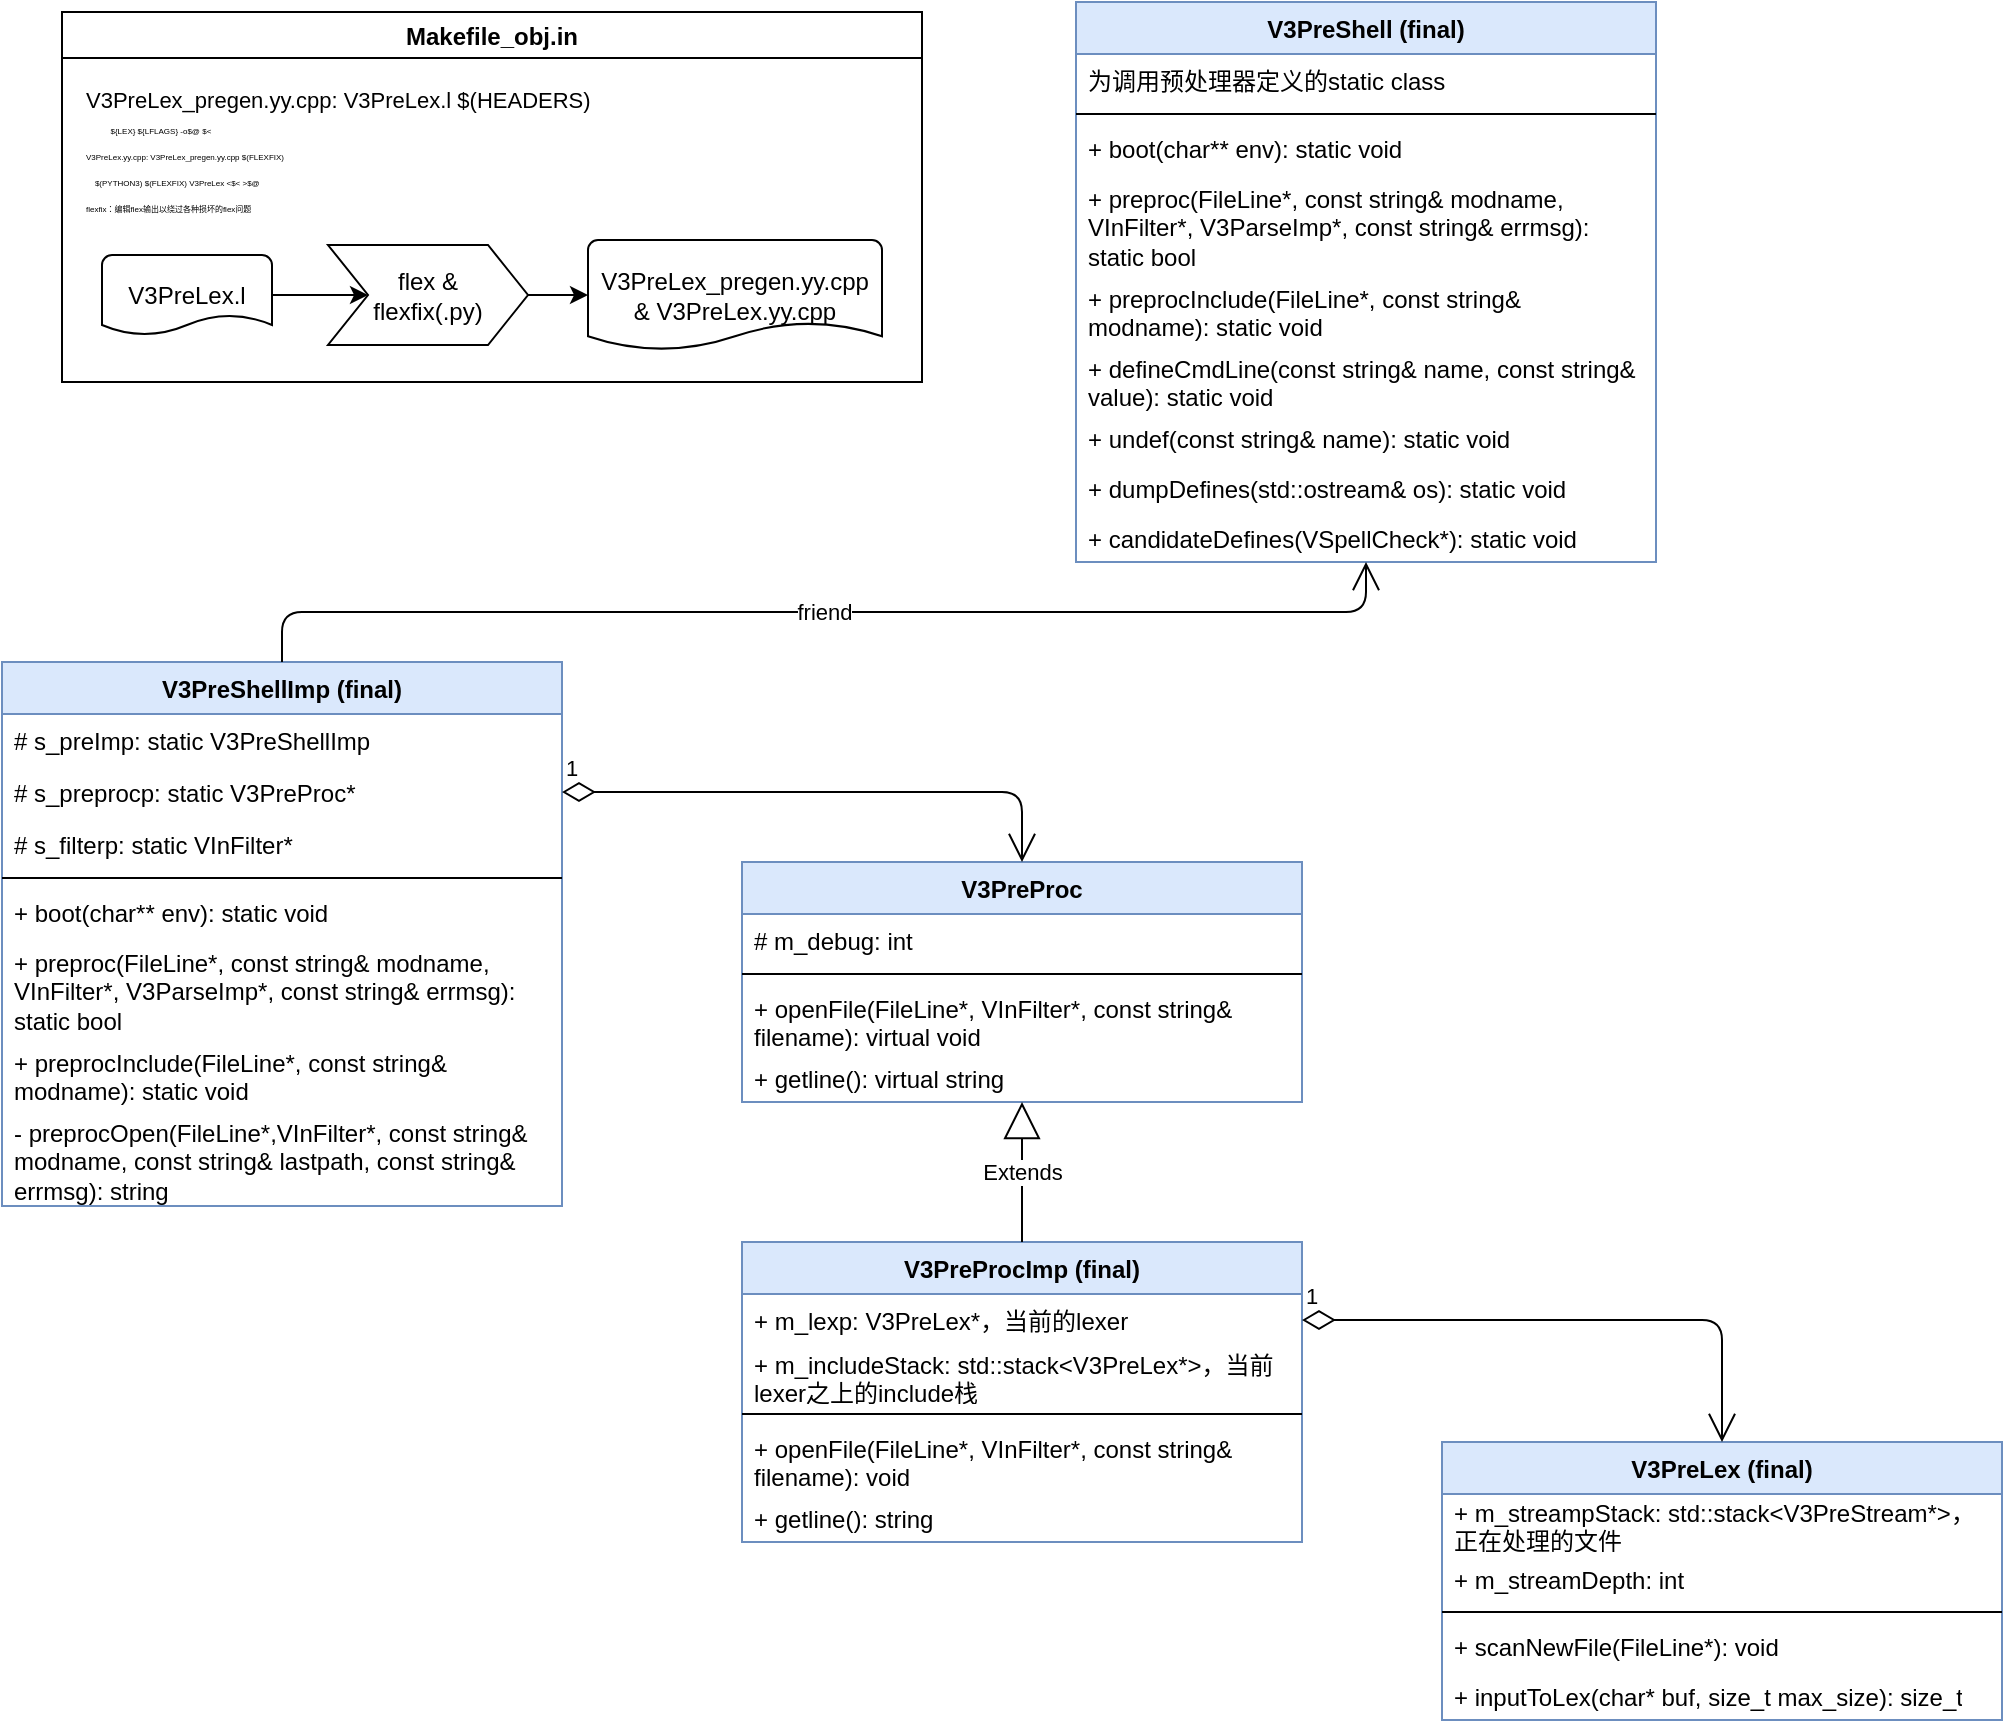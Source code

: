 <mxfile version="14.8.4" type="github">
  <diagram id="IGmrRcJs-5kOvxcU8E9H" name="第 1 页">
    <mxGraphModel dx="2337" dy="635" grid="1" gridSize="10" guides="1" tooltips="1" connect="1" arrows="1" fold="1" page="1" pageScale="1" pageWidth="1169" pageHeight="827" math="0" shadow="0">
      <root>
        <mxCell id="0" />
        <mxCell id="1" parent="0" />
        <mxCell id="jy8tWq2FMprEvK_Brc5D-1" value="Makefile_obj.in" style="swimlane;strokeWidth=1;" vertex="1" parent="1">
          <mxGeometry x="-1090" y="45" width="430" height="185" as="geometry" />
        </mxCell>
        <mxCell id="jy8tWq2FMprEvK_Brc5D-8" value="&lt;font style=&quot;font-size: 11px&quot;&gt;V3PreLex_pregen.yy.cpp: V3PreLex.l $(HEADERS)&lt;br&gt;&amp;nbsp; &amp;nbsp;&amp;nbsp;&lt;span style=&quot;font-size: 4px ; text-align: center&quot;&gt;${LEX} ${LFLAGS} -o$@ $&amp;lt;&lt;br&gt;V3PreLex.yy.cpp: V3PreLex_pregen.yy.cpp $(FLEXFIX)&lt;br&gt;&amp;nbsp; &amp;nbsp; $(PYTHON3) $(FLEXFIX) V3PreLex &amp;lt;$&amp;lt; &amp;gt;$@&lt;br&gt;flexfix：编辑flex输出以绕过各种损坏的flex问题&lt;br&gt;&lt;/span&gt;&lt;/font&gt;" style="text;whiteSpace=wrap;html=1;fontSize=4;verticalAlign=middle;align=left;" vertex="1" parent="jy8tWq2FMprEvK_Brc5D-1">
          <mxGeometry x="10" y="35" width="410" height="70" as="geometry" />
        </mxCell>
        <mxCell id="jy8tWq2FMprEvK_Brc5D-9" value="V3PreLex.l" style="strokeWidth=1;html=1;shape=mxgraph.flowchart.document2;whiteSpace=wrap;size=0.25;" vertex="1" parent="jy8tWq2FMprEvK_Brc5D-1">
          <mxGeometry x="20" y="121.5" width="85" height="40" as="geometry" />
        </mxCell>
        <mxCell id="jy8tWq2FMprEvK_Brc5D-10" value="flex &amp;amp;&lt;br&gt;flexfix(.py)" style="shape=step;perimeter=stepPerimeter;whiteSpace=wrap;html=1;fixedSize=1;strokeWidth=1;" vertex="1" parent="jy8tWq2FMprEvK_Brc5D-1">
          <mxGeometry x="133" y="116.5" width="100" height="50" as="geometry" />
        </mxCell>
        <mxCell id="jy8tWq2FMprEvK_Brc5D-11" value="" style="edgeStyle=orthogonalEdgeStyle;rounded=0;jumpSize=6;orthogonalLoop=1;jettySize=auto;html=1;strokeWidth=1;" edge="1" parent="jy8tWq2FMprEvK_Brc5D-1" source="jy8tWq2FMprEvK_Brc5D-9" target="jy8tWq2FMprEvK_Brc5D-10">
          <mxGeometry relative="1" as="geometry" />
        </mxCell>
        <mxCell id="jy8tWq2FMprEvK_Brc5D-12" value="V3PreLex_pregen.yy.cpp&lt;br&gt;&amp;amp;&amp;nbsp;V3PreLex.yy.cpp" style="strokeWidth=1;html=1;shape=mxgraph.flowchart.document2;whiteSpace=wrap;size=0.25;" vertex="1" parent="jy8tWq2FMprEvK_Brc5D-1">
          <mxGeometry x="263" y="114" width="147" height="55" as="geometry" />
        </mxCell>
        <mxCell id="jy8tWq2FMprEvK_Brc5D-13" value="" style="edgeStyle=orthogonalEdgeStyle;rounded=0;jumpSize=6;orthogonalLoop=1;jettySize=auto;html=1;strokeWidth=1;" edge="1" parent="jy8tWq2FMprEvK_Brc5D-1" source="jy8tWq2FMprEvK_Brc5D-10" target="jy8tWq2FMprEvK_Brc5D-12">
          <mxGeometry relative="1" as="geometry" />
        </mxCell>
        <mxCell id="jy8tWq2FMprEvK_Brc5D-14" value="V3PreShellImp (final)" style="swimlane;fontStyle=1;align=center;verticalAlign=top;childLayout=stackLayout;horizontal=1;startSize=26;horizontalStack=0;resizeParent=1;resizeParentMax=0;resizeLast=0;collapsible=1;marginBottom=0;fillColor=#dae8fc;strokeColor=#6c8ebf;" vertex="1" parent="1">
          <mxGeometry x="-1120" y="370" width="280" height="272" as="geometry">
            <mxRectangle x="-276.5" y="404" width="140" height="26" as="alternateBounds" />
          </mxGeometry>
        </mxCell>
        <mxCell id="jy8tWq2FMprEvK_Brc5D-15" value="# s_preImp: static V3PreShellImp" style="text;strokeColor=none;fillColor=none;align=left;verticalAlign=middle;spacingLeft=4;spacingRight=4;overflow=hidden;rotatable=0;points=[[0,0.5],[1,0.5]];portConstraint=eastwest;fontStyle=0" vertex="1" parent="jy8tWq2FMprEvK_Brc5D-14">
          <mxGeometry y="26" width="280" height="26" as="geometry" />
        </mxCell>
        <mxCell id="jy8tWq2FMprEvK_Brc5D-16" value="# s_preprocp: static V3PreProc*" style="text;strokeColor=none;fillColor=none;align=left;verticalAlign=middle;spacingLeft=4;spacingRight=4;overflow=hidden;rotatable=0;points=[[0,0.5],[1,0.5]];portConstraint=eastwest;" vertex="1" parent="jy8tWq2FMprEvK_Brc5D-14">
          <mxGeometry y="52" width="280" height="26" as="geometry" />
        </mxCell>
        <mxCell id="jy8tWq2FMprEvK_Brc5D-18" value="# s_filterp: static VInFilter*" style="text;strokeColor=none;fillColor=none;align=left;verticalAlign=middle;spacingLeft=4;spacingRight=4;overflow=hidden;rotatable=0;points=[[0,0.5],[1,0.5]];portConstraint=eastwest;" vertex="1" parent="jy8tWq2FMprEvK_Brc5D-14">
          <mxGeometry y="78" width="280" height="26" as="geometry" />
        </mxCell>
        <mxCell id="jy8tWq2FMprEvK_Brc5D-20" value="" style="line;strokeWidth=1;fillColor=none;align=left;verticalAlign=middle;spacingTop=-1;spacingLeft=3;spacingRight=3;rotatable=0;labelPosition=right;points=[];portConstraint=eastwest;" vertex="1" parent="jy8tWq2FMprEvK_Brc5D-14">
          <mxGeometry y="104" width="280" height="8" as="geometry" />
        </mxCell>
        <mxCell id="jy8tWq2FMprEvK_Brc5D-34" value="+ boot(char** env): static void" style="text;strokeColor=none;fillColor=none;align=left;verticalAlign=top;spacingLeft=4;spacingRight=4;overflow=hidden;rotatable=0;points=[[0,0.5],[1,0.5]];portConstraint=eastwest;" vertex="1" parent="jy8tWq2FMprEvK_Brc5D-14">
          <mxGeometry y="112" width="280" height="25" as="geometry" />
        </mxCell>
        <mxCell id="jy8tWq2FMprEvK_Brc5D-36" value="+ preproc(FileLine*, const string&amp; modname, VInFilter*, V3ParseImp*, const string&amp; errmsg): static bool" style="text;strokeColor=none;fillColor=none;align=left;verticalAlign=top;spacingLeft=4;spacingRight=4;overflow=hidden;rotatable=0;points=[[0,0.5],[1,0.5]];portConstraint=eastwest;whiteSpace=wrap;" vertex="1" parent="jy8tWq2FMprEvK_Brc5D-14">
          <mxGeometry y="137" width="280" height="50" as="geometry" />
        </mxCell>
        <mxCell id="jy8tWq2FMprEvK_Brc5D-37" value="+ preprocInclude(FileLine*, const string&amp; modname): static void" style="text;strokeColor=none;fillColor=none;align=left;verticalAlign=top;spacingLeft=4;spacingRight=4;overflow=hidden;rotatable=0;points=[[0,0.5],[1,0.5]];portConstraint=eastwest;whiteSpace=wrap;" vertex="1" parent="jy8tWq2FMprEvK_Brc5D-14">
          <mxGeometry y="187" width="280" height="35" as="geometry" />
        </mxCell>
        <mxCell id="jy8tWq2FMprEvK_Brc5D-38" value="- preprocOpen(FileLine*,VInFilter*, const string&amp; modname, const string&amp; lastpath, const string&amp; errmsg): string" style="text;strokeColor=none;fillColor=none;align=left;verticalAlign=top;spacingLeft=4;spacingRight=4;overflow=hidden;rotatable=0;points=[[0,0.5],[1,0.5]];portConstraint=eastwest;whiteSpace=wrap;" vertex="1" parent="jy8tWq2FMprEvK_Brc5D-14">
          <mxGeometry y="222" width="280" height="50" as="geometry" />
        </mxCell>
        <mxCell id="jy8tWq2FMprEvK_Brc5D-23" value="V3PreShell (final)" style="swimlane;fontStyle=1;align=center;verticalAlign=top;childLayout=stackLayout;horizontal=1;startSize=26;horizontalStack=0;resizeParent=1;resizeParentMax=0;resizeLast=0;collapsible=1;marginBottom=0;fillColor=#dae8fc;strokeColor=#6c8ebf;" vertex="1" parent="1">
          <mxGeometry x="-583" y="40" width="290" height="280" as="geometry">
            <mxRectangle x="-530" y="330" width="120" height="26" as="alternateBounds" />
          </mxGeometry>
        </mxCell>
        <mxCell id="jy8tWq2FMprEvK_Brc5D-24" value="为调用预处理器定义的static class" style="text;strokeColor=none;fillColor=none;align=left;verticalAlign=top;spacingLeft=4;spacingRight=4;overflow=hidden;rotatable=0;points=[[0,0.5],[1,0.5]];portConstraint=eastwest;" vertex="1" parent="jy8tWq2FMprEvK_Brc5D-23">
          <mxGeometry y="26" width="290" height="26" as="geometry" />
        </mxCell>
        <mxCell id="jy8tWq2FMprEvK_Brc5D-25" value="" style="line;strokeWidth=1;fillColor=none;align=left;verticalAlign=middle;spacingTop=-1;spacingLeft=3;spacingRight=3;rotatable=0;labelPosition=right;points=[];portConstraint=eastwest;" vertex="1" parent="jy8tWq2FMprEvK_Brc5D-23">
          <mxGeometry y="52" width="290" height="8" as="geometry" />
        </mxCell>
        <mxCell id="jy8tWq2FMprEvK_Brc5D-26" value="+ boot(char** env): static void" style="text;strokeColor=none;fillColor=none;align=left;verticalAlign=top;spacingLeft=4;spacingRight=4;overflow=hidden;rotatable=0;points=[[0,0.5],[1,0.5]];portConstraint=eastwest;" vertex="1" parent="jy8tWq2FMprEvK_Brc5D-23">
          <mxGeometry y="60" width="290" height="25" as="geometry" />
        </mxCell>
        <mxCell id="jy8tWq2FMprEvK_Brc5D-27" value="+ preproc(FileLine*, const string&amp; modname, VInFilter*, V3ParseImp*, const string&amp; errmsg): static bool" style="text;strokeColor=none;fillColor=none;align=left;verticalAlign=top;spacingLeft=4;spacingRight=4;overflow=hidden;rotatable=0;points=[[0,0.5],[1,0.5]];portConstraint=eastwest;whiteSpace=wrap;" vertex="1" parent="jy8tWq2FMprEvK_Brc5D-23">
          <mxGeometry y="85" width="290" height="50" as="geometry" />
        </mxCell>
        <mxCell id="jy8tWq2FMprEvK_Brc5D-28" value="+ preprocInclude(FileLine*, const string&amp; modname): static void" style="text;strokeColor=none;fillColor=none;align=left;verticalAlign=top;spacingLeft=4;spacingRight=4;overflow=hidden;rotatable=0;points=[[0,0.5],[1,0.5]];portConstraint=eastwest;whiteSpace=wrap;" vertex="1" parent="jy8tWq2FMprEvK_Brc5D-23">
          <mxGeometry y="135" width="290" height="35" as="geometry" />
        </mxCell>
        <mxCell id="jy8tWq2FMprEvK_Brc5D-29" value="+ defineCmdLine(const string&amp; name, const string&amp; value): static void" style="text;strokeColor=none;fillColor=none;align=left;verticalAlign=top;spacingLeft=4;spacingRight=4;overflow=hidden;rotatable=0;points=[[0,0.5],[1,0.5]];portConstraint=eastwest;whiteSpace=wrap;" vertex="1" parent="jy8tWq2FMprEvK_Brc5D-23">
          <mxGeometry y="170" width="290" height="35" as="geometry" />
        </mxCell>
        <mxCell id="jy8tWq2FMprEvK_Brc5D-30" value="+ undef(const string&amp; name): static void" style="text;strokeColor=none;fillColor=none;align=left;verticalAlign=top;spacingLeft=4;spacingRight=4;overflow=hidden;rotatable=0;points=[[0,0.5],[1,0.5]];portConstraint=eastwest;whiteSpace=wrap;" vertex="1" parent="jy8tWq2FMprEvK_Brc5D-23">
          <mxGeometry y="205" width="290" height="25" as="geometry" />
        </mxCell>
        <mxCell id="jy8tWq2FMprEvK_Brc5D-31" value="+ dumpDefines(std::ostream&amp; os): static void" style="text;strokeColor=none;fillColor=none;align=left;verticalAlign=top;spacingLeft=4;spacingRight=4;overflow=hidden;rotatable=0;points=[[0,0.5],[1,0.5]];portConstraint=eastwest;whiteSpace=wrap;" vertex="1" parent="jy8tWq2FMprEvK_Brc5D-23">
          <mxGeometry y="230" width="290" height="25" as="geometry" />
        </mxCell>
        <mxCell id="jy8tWq2FMprEvK_Brc5D-32" value="+ candidateDefines(VSpellCheck*): static void" style="text;strokeColor=none;fillColor=none;align=left;verticalAlign=top;spacingLeft=4;spacingRight=4;overflow=hidden;rotatable=0;points=[[0,0.5],[1,0.5]];portConstraint=eastwest;whiteSpace=wrap;" vertex="1" parent="jy8tWq2FMprEvK_Brc5D-23">
          <mxGeometry y="255" width="290" height="25" as="geometry" />
        </mxCell>
        <mxCell id="jy8tWq2FMprEvK_Brc5D-33" value="friend" style="endArrow=open;endFill=1;endSize=12;html=1;exitX=0.5;exitY=0;exitDx=0;exitDy=0;edgeStyle=orthogonalEdgeStyle;" edge="1" parent="1" source="jy8tWq2FMprEvK_Brc5D-14" target="jy8tWq2FMprEvK_Brc5D-23">
          <mxGeometry width="160" relative="1" as="geometry">
            <mxPoint x="-1060" y="320" as="sourcePoint" />
            <mxPoint x="-900" y="320" as="targetPoint" />
          </mxGeometry>
        </mxCell>
        <mxCell id="jy8tWq2FMprEvK_Brc5D-39" value="V3PreProc" style="swimlane;fontStyle=1;align=center;verticalAlign=top;childLayout=stackLayout;horizontal=1;startSize=26;horizontalStack=0;resizeParent=1;resizeParentMax=0;resizeLast=0;collapsible=1;marginBottom=0;fillColor=#dae8fc;strokeColor=#6c8ebf;" vertex="1" parent="1">
          <mxGeometry x="-750" y="470" width="280" height="120" as="geometry">
            <mxRectangle x="-276.5" y="404" width="140" height="26" as="alternateBounds" />
          </mxGeometry>
        </mxCell>
        <mxCell id="jy8tWq2FMprEvK_Brc5D-42" value="# m_debug: int" style="text;strokeColor=none;fillColor=none;align=left;verticalAlign=middle;spacingLeft=4;spacingRight=4;overflow=hidden;rotatable=0;points=[[0,0.5],[1,0.5]];portConstraint=eastwest;" vertex="1" parent="jy8tWq2FMprEvK_Brc5D-39">
          <mxGeometry y="26" width="280" height="26" as="geometry" />
        </mxCell>
        <mxCell id="jy8tWq2FMprEvK_Brc5D-43" value="" style="line;strokeWidth=1;fillColor=none;align=left;verticalAlign=middle;spacingTop=-1;spacingLeft=3;spacingRight=3;rotatable=0;labelPosition=right;points=[];portConstraint=eastwest;" vertex="1" parent="jy8tWq2FMprEvK_Brc5D-39">
          <mxGeometry y="52" width="280" height="8" as="geometry" />
        </mxCell>
        <mxCell id="jy8tWq2FMprEvK_Brc5D-44" value="+ openFile(FileLine*, VInFilter*, const string&amp; filename): virtual void" style="text;strokeColor=none;fillColor=none;align=left;verticalAlign=top;spacingLeft=4;spacingRight=4;overflow=hidden;rotatable=0;points=[[0,0.5],[1,0.5]];portConstraint=eastwest;whiteSpace=wrap;" vertex="1" parent="jy8tWq2FMprEvK_Brc5D-39">
          <mxGeometry y="60" width="280" height="35" as="geometry" />
        </mxCell>
        <mxCell id="jy8tWq2FMprEvK_Brc5D-46" value="+ getline(): virtual string" style="text;strokeColor=none;fillColor=none;align=left;verticalAlign=top;spacingLeft=4;spacingRight=4;overflow=hidden;rotatable=0;points=[[0,0.5],[1,0.5]];portConstraint=eastwest;whiteSpace=wrap;" vertex="1" parent="jy8tWq2FMprEvK_Brc5D-39">
          <mxGeometry y="95" width="280" height="25" as="geometry" />
        </mxCell>
        <mxCell id="jy8tWq2FMprEvK_Brc5D-48" value="1" style="endArrow=open;html=1;endSize=12;startArrow=diamondThin;startSize=14;startFill=0;edgeStyle=orthogonalEdgeStyle;align=left;verticalAlign=bottom;" edge="1" parent="1" source="jy8tWq2FMprEvK_Brc5D-16" target="jy8tWq2FMprEvK_Brc5D-39">
          <mxGeometry x="-1" y="3" relative="1" as="geometry">
            <mxPoint x="-770" y="258" as="sourcePoint" />
            <mxPoint x="-850" y="445" as="targetPoint" />
          </mxGeometry>
        </mxCell>
        <mxCell id="jy8tWq2FMprEvK_Brc5D-49" value="V3PreProcImp (final)" style="swimlane;fontStyle=1;align=center;verticalAlign=top;childLayout=stackLayout;horizontal=1;startSize=26;horizontalStack=0;resizeParent=1;resizeParentMax=0;resizeLast=0;collapsible=1;marginBottom=0;fillColor=#dae8fc;strokeColor=#6c8ebf;" vertex="1" parent="1">
          <mxGeometry x="-750" y="660" width="280" height="150" as="geometry">
            <mxRectangle x="-276.5" y="404" width="140" height="26" as="alternateBounds" />
          </mxGeometry>
        </mxCell>
        <mxCell id="jy8tWq2FMprEvK_Brc5D-50" value="+ m_lexp: V3PreLex*，当前的lexer" style="text;strokeColor=none;fillColor=none;align=left;verticalAlign=middle;spacingLeft=4;spacingRight=4;overflow=hidden;rotatable=0;points=[[0,0.5],[1,0.5]];portConstraint=eastwest;" vertex="1" parent="jy8tWq2FMprEvK_Brc5D-49">
          <mxGeometry y="26" width="280" height="26" as="geometry" />
        </mxCell>
        <mxCell id="jy8tWq2FMprEvK_Brc5D-55" value="+ m_includeStack: std::stack&lt;V3PreLex*&gt;，当前lexer之上的include栈" style="text;strokeColor=none;fillColor=none;align=left;verticalAlign=middle;spacingLeft=4;spacingRight=4;overflow=hidden;rotatable=0;points=[[0,0.5],[1,0.5]];portConstraint=eastwest;whiteSpace=wrap;" vertex="1" parent="jy8tWq2FMprEvK_Brc5D-49">
          <mxGeometry y="52" width="280" height="30" as="geometry" />
        </mxCell>
        <mxCell id="jy8tWq2FMprEvK_Brc5D-51" value="" style="line;strokeWidth=1;fillColor=none;align=left;verticalAlign=middle;spacingTop=-1;spacingLeft=3;spacingRight=3;rotatable=0;labelPosition=right;points=[];portConstraint=eastwest;" vertex="1" parent="jy8tWq2FMprEvK_Brc5D-49">
          <mxGeometry y="82" width="280" height="8" as="geometry" />
        </mxCell>
        <mxCell id="jy8tWq2FMprEvK_Brc5D-52" value="+ openFile(FileLine*, VInFilter*, const string&amp; filename): void" style="text;strokeColor=none;fillColor=none;align=left;verticalAlign=top;spacingLeft=4;spacingRight=4;overflow=hidden;rotatable=0;points=[[0,0.5],[1,0.5]];portConstraint=eastwest;whiteSpace=wrap;" vertex="1" parent="jy8tWq2FMprEvK_Brc5D-49">
          <mxGeometry y="90" width="280" height="35" as="geometry" />
        </mxCell>
        <mxCell id="jy8tWq2FMprEvK_Brc5D-53" value="+ getline(): string" style="text;strokeColor=none;fillColor=none;align=left;verticalAlign=top;spacingLeft=4;spacingRight=4;overflow=hidden;rotatable=0;points=[[0,0.5],[1,0.5]];portConstraint=eastwest;whiteSpace=wrap;" vertex="1" parent="jy8tWq2FMprEvK_Brc5D-49">
          <mxGeometry y="125" width="280" height="25" as="geometry" />
        </mxCell>
        <mxCell id="jy8tWq2FMprEvK_Brc5D-54" value="Extends" style="endArrow=block;endSize=16;endFill=0;html=1;edgeStyle=orthogonalEdgeStyle;exitX=0.5;exitY=0;exitDx=0;exitDy=0;" edge="1" parent="1" source="jy8tWq2FMprEvK_Brc5D-49" target="jy8tWq2FMprEvK_Brc5D-39">
          <mxGeometry width="160" relative="1" as="geometry">
            <mxPoint x="-510" y="430" as="sourcePoint" />
            <mxPoint x="-340" y="300" as="targetPoint" />
          </mxGeometry>
        </mxCell>
        <mxCell id="jy8tWq2FMprEvK_Brc5D-56" value="V3PreLex (final)" style="swimlane;fontStyle=1;align=center;verticalAlign=top;childLayout=stackLayout;horizontal=1;startSize=26;horizontalStack=0;resizeParent=1;resizeParentMax=0;resizeLast=0;collapsible=1;marginBottom=0;fillColor=#dae8fc;strokeColor=#6c8ebf;" vertex="1" parent="1">
          <mxGeometry x="-400" y="760" width="280" height="139" as="geometry">
            <mxRectangle x="-276.5" y="404" width="140" height="26" as="alternateBounds" />
          </mxGeometry>
        </mxCell>
        <mxCell id="jy8tWq2FMprEvK_Brc5D-58" value="+ m_streampStack: std::stack&lt;V3PreStream*&gt;，正在处理的文件" style="text;strokeColor=none;fillColor=none;align=left;verticalAlign=middle;spacingLeft=4;spacingRight=4;overflow=hidden;rotatable=0;points=[[0,0.5],[1,0.5]];portConstraint=eastwest;whiteSpace=wrap;" vertex="1" parent="jy8tWq2FMprEvK_Brc5D-56">
          <mxGeometry y="26" width="280" height="30" as="geometry" />
        </mxCell>
        <mxCell id="jy8tWq2FMprEvK_Brc5D-57" value="+ m_streamDepth: int" style="text;strokeColor=none;fillColor=none;align=left;verticalAlign=middle;spacingLeft=4;spacingRight=4;overflow=hidden;rotatable=0;points=[[0,0.5],[1,0.5]];portConstraint=eastwest;" vertex="1" parent="jy8tWq2FMprEvK_Brc5D-56">
          <mxGeometry y="56" width="280" height="25" as="geometry" />
        </mxCell>
        <mxCell id="jy8tWq2FMprEvK_Brc5D-59" value="" style="line;strokeWidth=1;fillColor=none;align=left;verticalAlign=middle;spacingTop=-1;spacingLeft=3;spacingRight=3;rotatable=0;labelPosition=right;points=[];portConstraint=eastwest;" vertex="1" parent="jy8tWq2FMprEvK_Brc5D-56">
          <mxGeometry y="81" width="280" height="8" as="geometry" />
        </mxCell>
        <mxCell id="jy8tWq2FMprEvK_Brc5D-60" value="+ scanNewFile(FileLine*): void" style="text;strokeColor=none;fillColor=none;align=left;verticalAlign=top;spacingLeft=4;spacingRight=4;overflow=hidden;rotatable=0;points=[[0,0.5],[1,0.5]];portConstraint=eastwest;whiteSpace=wrap;" vertex="1" parent="jy8tWq2FMprEvK_Brc5D-56">
          <mxGeometry y="89" width="280" height="25" as="geometry" />
        </mxCell>
        <mxCell id="jy8tWq2FMprEvK_Brc5D-61" value="+ inputToLex(char* buf, size_t max_size): size_t" style="text;strokeColor=none;fillColor=none;align=left;verticalAlign=top;spacingLeft=4;spacingRight=4;overflow=hidden;rotatable=0;points=[[0,0.5],[1,0.5]];portConstraint=eastwest;whiteSpace=wrap;" vertex="1" parent="jy8tWq2FMprEvK_Brc5D-56">
          <mxGeometry y="114" width="280" height="25" as="geometry" />
        </mxCell>
        <mxCell id="jy8tWq2FMprEvK_Brc5D-62" value="1" style="endArrow=open;html=1;endSize=12;startArrow=diamondThin;startSize=14;startFill=0;edgeStyle=orthogonalEdgeStyle;align=left;verticalAlign=bottom;entryX=0.5;entryY=0;entryDx=0;entryDy=0;" edge="1" parent="1" source="jy8tWq2FMprEvK_Brc5D-50" target="jy8tWq2FMprEvK_Brc5D-56">
          <mxGeometry x="-1" y="3" relative="1" as="geometry">
            <mxPoint x="-790" y="445" as="sourcePoint" />
            <mxPoint x="-560.0" y="480" as="targetPoint" />
          </mxGeometry>
        </mxCell>
      </root>
    </mxGraphModel>
  </diagram>
</mxfile>
